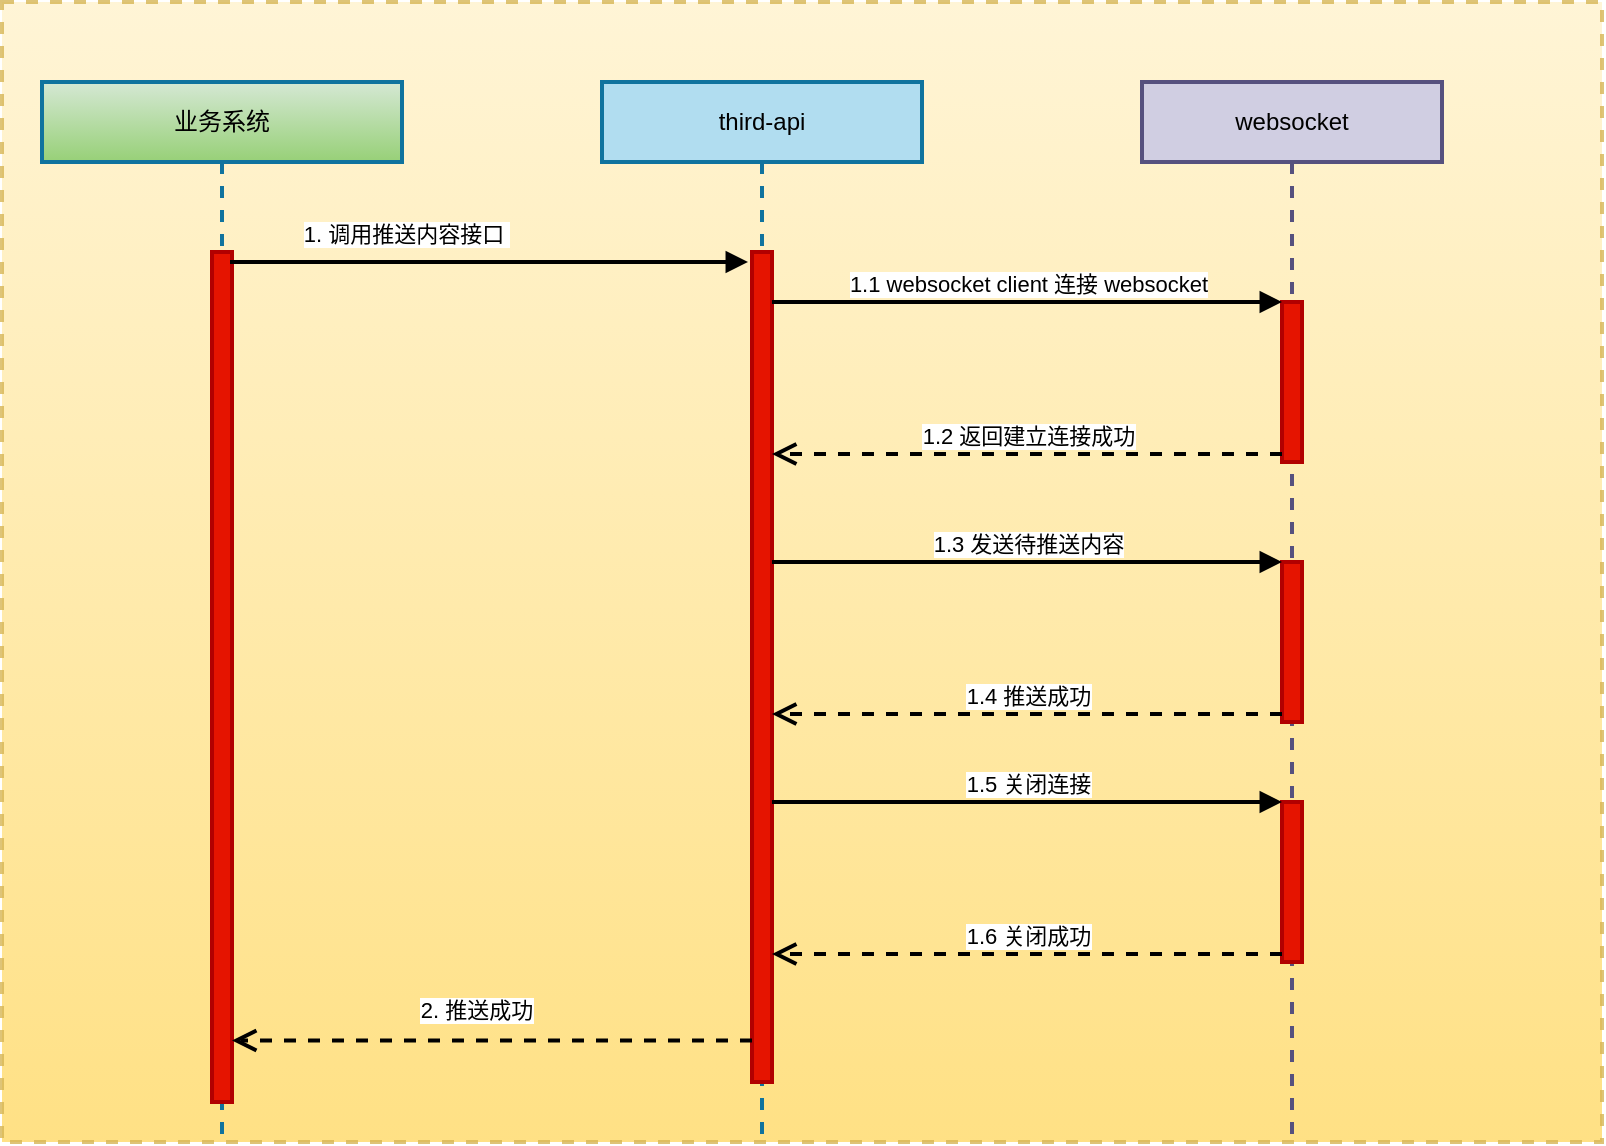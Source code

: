 <mxfile version="10.6.3" type="github"><diagram id="52ZXd74m9Qwjsf9v95AT" name="第 1 页"><mxGraphModel dx="1398" dy="744" grid="1" gridSize="10" guides="1" tooltips="1" connect="1" arrows="1" fold="1" page="1" pageScale="1" pageWidth="2336" pageHeight="1654" math="0" shadow="0"><root><mxCell id="0"/><mxCell id="1" parent="0"/><mxCell id="uXr_T9WvEMWhnGzBaYDt-41" value="" style="rounded=0;whiteSpace=wrap;html=1;strokeWidth=2;dashed=1;fillColor=#fff2cc;strokeColor=#d6b656;gradientColor=#ffd966;shadow=0;comic=0;opacity=80;" vertex="1" parent="1"><mxGeometry x="160" y="80" width="800" height="570" as="geometry"/></mxCell><mxCell id="uXr_T9WvEMWhnGzBaYDt-6" value="业务系统" style="shape=umlLifeline;perimeter=lifelinePerimeter;whiteSpace=wrap;html=1;container=1;collapsible=0;recursiveResize=0;outlineConnect=0;strokeColor=#10739E;strokeWidth=2;fillColor=#d5e8d4;gradientColor=#97d077;" vertex="1" parent="1"><mxGeometry x="180" y="120" width="180" height="530" as="geometry"/></mxCell><mxCell id="uXr_T9WvEMWhnGzBaYDt-37" value="" style="html=1;points=[];perimeter=orthogonalPerimeter;strokeColor=#B20000;strokeWidth=2;fillColor=#e51400;fontColor=#ffffff;" vertex="1" parent="uXr_T9WvEMWhnGzBaYDt-6"><mxGeometry x="85" y="85" width="10" height="425" as="geometry"/></mxCell><mxCell id="uXr_T9WvEMWhnGzBaYDt-7" value="third-api" style="shape=umlLifeline;perimeter=lifelinePerimeter;whiteSpace=wrap;html=1;container=1;collapsible=0;recursiveResize=0;outlineConnect=0;strokeWidth=2;fillColor=#b1ddf0;strokeColor=#10739e;" vertex="1" parent="1"><mxGeometry x="460" y="120" width="160" height="530" as="geometry"/></mxCell><mxCell id="uXr_T9WvEMWhnGzBaYDt-12" value="" style="html=1;points=[];perimeter=orthogonalPerimeter;strokeColor=#B20000;strokeWidth=2;fillColor=#e51400;fontColor=#ffffff;" vertex="1" parent="uXr_T9WvEMWhnGzBaYDt-7"><mxGeometry x="75" y="85" width="10" height="415" as="geometry"/></mxCell><mxCell id="uXr_T9WvEMWhnGzBaYDt-8" value="websocket" style="shape=umlLifeline;perimeter=lifelinePerimeter;whiteSpace=wrap;html=1;container=1;collapsible=0;recursiveResize=0;outlineConnect=0;strokeColor=#56517e;strokeWidth=2;fillColor=#d0cee2;" vertex="1" parent="1"><mxGeometry x="730" y="120" width="150" height="530" as="geometry"/></mxCell><mxCell id="uXr_T9WvEMWhnGzBaYDt-43" value="" style="html=1;points=[];perimeter=orthogonalPerimeter;comic=0;strokeColor=#B20000;strokeWidth=2;fontColor=#ffffff;fillColor=#e51400;" vertex="1" parent="uXr_T9WvEMWhnGzBaYDt-8"><mxGeometry x="70" y="110" width="10" height="80" as="geometry"/></mxCell><mxCell id="uXr_T9WvEMWhnGzBaYDt-46" value="" style="html=1;points=[];perimeter=orthogonalPerimeter;comic=0;strokeColor=#B20000;strokeWidth=2;fontColor=#ffffff;fillColor=#e51400;" vertex="1" parent="uXr_T9WvEMWhnGzBaYDt-8"><mxGeometry x="70" y="240" width="10" height="80" as="geometry"/></mxCell><mxCell id="uXr_T9WvEMWhnGzBaYDt-49" value="" style="html=1;points=[];perimeter=orthogonalPerimeter;comic=0;strokeColor=#B20000;strokeWidth=2;fontColor=#ffffff;fillColor=#e51400;" vertex="1" parent="uXr_T9WvEMWhnGzBaYDt-8"><mxGeometry x="70" y="360" width="10" height="80" as="geometry"/></mxCell><mxCell id="uXr_T9WvEMWhnGzBaYDt-14" value="2. 推送成功" style="html=1;verticalAlign=bottom;endArrow=open;dashed=1;endSize=8;exitX=0;exitY=0.95;strokeWidth=2;" edge="1" source="uXr_T9WvEMWhnGzBaYDt-12" parent="1" target="uXr_T9WvEMWhnGzBaYDt-37"><mxGeometry x="0.067" y="-6" relative="1" as="geometry"><mxPoint x="330" y="296" as="targetPoint"/><mxPoint as="offset"/></mxGeometry></mxCell><mxCell id="uXr_T9WvEMWhnGzBaYDt-13" value="1. 调用推送内容接口&amp;nbsp;" style="html=1;verticalAlign=bottom;endArrow=block;strokeWidth=2;" edge="1" parent="1"><mxGeometry x="-0.319" y="5" relative="1" as="geometry"><mxPoint x="274" y="210" as="sourcePoint"/><mxPoint x="533" y="210" as="targetPoint"/><mxPoint as="offset"/></mxGeometry></mxCell><mxCell id="uXr_T9WvEMWhnGzBaYDt-44" value="1.1 websocket client 连接 websocket" style="html=1;verticalAlign=bottom;endArrow=block;entryX=0;entryY=0;strokeWidth=2;" edge="1" target="uXr_T9WvEMWhnGzBaYDt-43" parent="1" source="uXr_T9WvEMWhnGzBaYDt-12"><mxGeometry relative="1" as="geometry"><mxPoint x="640" y="230" as="sourcePoint"/></mxGeometry></mxCell><mxCell id="uXr_T9WvEMWhnGzBaYDt-45" value="1.2 返回建立连接成功" style="html=1;verticalAlign=bottom;endArrow=open;dashed=1;endSize=8;exitX=0;exitY=0.95;strokeWidth=2;" edge="1" source="uXr_T9WvEMWhnGzBaYDt-43" parent="1" target="uXr_T9WvEMWhnGzBaYDt-12"><mxGeometry relative="1" as="geometry"><mxPoint x="511" y="310" as="targetPoint"/></mxGeometry></mxCell><mxCell id="uXr_T9WvEMWhnGzBaYDt-47" value="1.3 发送待推送内容" style="html=1;verticalAlign=bottom;endArrow=block;entryX=0;entryY=0;strokeWidth=2;" edge="1" target="uXr_T9WvEMWhnGzBaYDt-46" parent="1" source="uXr_T9WvEMWhnGzBaYDt-12"><mxGeometry relative="1" as="geometry"><mxPoint x="560" y="360" as="sourcePoint"/></mxGeometry></mxCell><mxCell id="uXr_T9WvEMWhnGzBaYDt-48" value="1.4 推送成功" style="html=1;verticalAlign=bottom;endArrow=open;dashed=1;endSize=8;exitX=0;exitY=0.95;strokeWidth=2;" edge="1" source="uXr_T9WvEMWhnGzBaYDt-46" parent="1" target="uXr_T9WvEMWhnGzBaYDt-12"><mxGeometry relative="1" as="geometry"><mxPoint x="730" y="436" as="targetPoint"/></mxGeometry></mxCell><mxCell id="uXr_T9WvEMWhnGzBaYDt-50" value="1.5 关闭连接" style="html=1;verticalAlign=bottom;endArrow=block;entryX=0;entryY=0;strokeWidth=2;" edge="1" target="uXr_T9WvEMWhnGzBaYDt-49" parent="1" source="uXr_T9WvEMWhnGzBaYDt-12"><mxGeometry relative="1" as="geometry"><mxPoint x="730" y="480" as="sourcePoint"/></mxGeometry></mxCell><mxCell id="uXr_T9WvEMWhnGzBaYDt-51" value="1.6 关闭成功" style="html=1;verticalAlign=bottom;endArrow=open;dashed=1;endSize=8;exitX=0;exitY=0.95;strokeWidth=2;" edge="1" source="uXr_T9WvEMWhnGzBaYDt-49" parent="1" target="uXr_T9WvEMWhnGzBaYDt-12"><mxGeometry relative="1" as="geometry"><mxPoint x="730" y="556" as="targetPoint"/></mxGeometry></mxCell></root></mxGraphModel></diagram></mxfile>